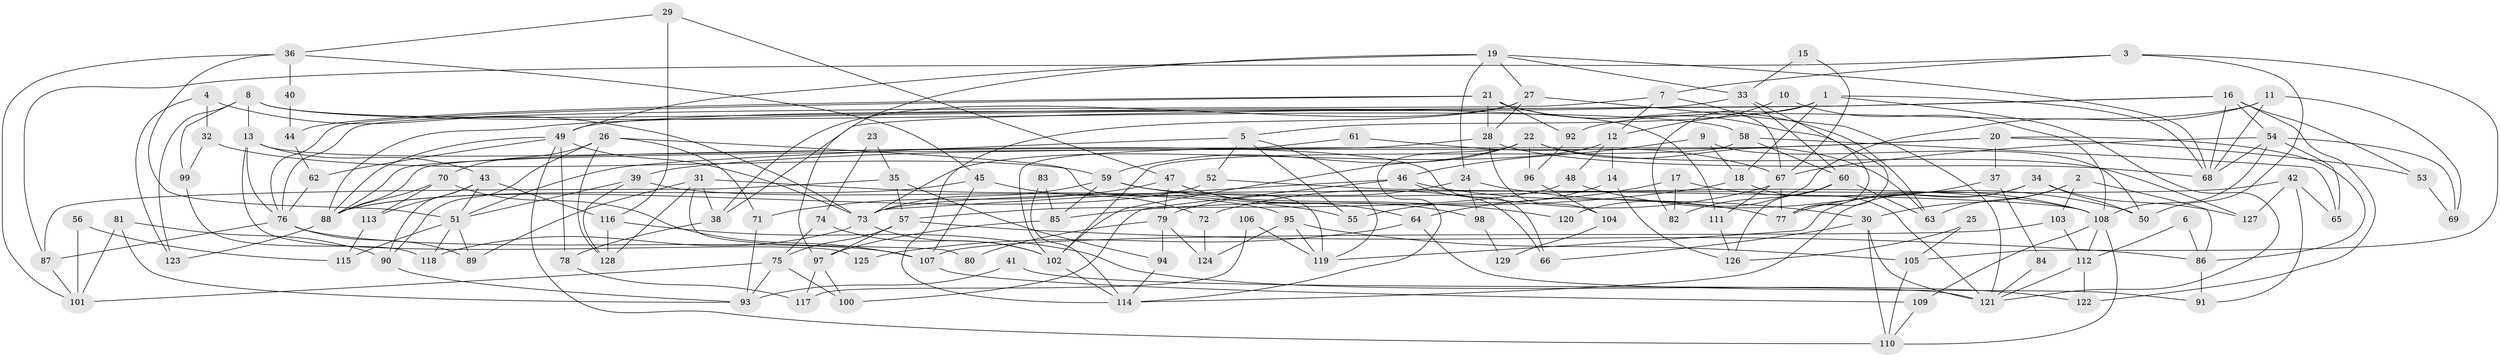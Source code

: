 // Generated by graph-tools (version 1.1) at 2025/35/03/09/25 02:35:53]
// undirected, 129 vertices, 258 edges
graph export_dot {
graph [start="1"]
  node [color=gray90,style=filled];
  1;
  2;
  3;
  4;
  5;
  6;
  7;
  8;
  9;
  10;
  11;
  12;
  13;
  14;
  15;
  16;
  17;
  18;
  19;
  20;
  21;
  22;
  23;
  24;
  25;
  26;
  27;
  28;
  29;
  30;
  31;
  32;
  33;
  34;
  35;
  36;
  37;
  38;
  39;
  40;
  41;
  42;
  43;
  44;
  45;
  46;
  47;
  48;
  49;
  50;
  51;
  52;
  53;
  54;
  55;
  56;
  57;
  58;
  59;
  60;
  61;
  62;
  63;
  64;
  65;
  66;
  67;
  68;
  69;
  70;
  71;
  72;
  73;
  74;
  75;
  76;
  77;
  78;
  79;
  80;
  81;
  82;
  83;
  84;
  85;
  86;
  87;
  88;
  89;
  90;
  91;
  92;
  93;
  94;
  95;
  96;
  97;
  98;
  99;
  100;
  101;
  102;
  103;
  104;
  105;
  106;
  107;
  108;
  109;
  110;
  111;
  112;
  113;
  114;
  115;
  116;
  117;
  118;
  119;
  120;
  121;
  122;
  123;
  124;
  125;
  126;
  127;
  128;
  129;
  1 -- 68;
  1 -- 18;
  1 -- 5;
  1 -- 82;
  1 -- 121;
  2 -- 103;
  2 -- 63;
  2 -- 30;
  2 -- 86;
  3 -- 7;
  3 -- 50;
  3 -- 87;
  3 -- 105;
  4 -- 32;
  4 -- 73;
  4 -- 123;
  5 -- 51;
  5 -- 52;
  5 -- 55;
  5 -- 119;
  6 -- 86;
  6 -- 112;
  7 -- 67;
  7 -- 76;
  7 -- 12;
  8 -- 13;
  8 -- 123;
  8 -- 58;
  8 -- 99;
  8 -- 111;
  9 -- 50;
  9 -- 18;
  9 -- 46;
  10 -- 108;
  10 -- 12;
  11 -- 69;
  11 -- 68;
  11 -- 92;
  11 -- 120;
  12 -- 73;
  12 -- 14;
  12 -- 48;
  13 -- 66;
  13 -- 43;
  13 -- 76;
  13 -- 125;
  14 -- 55;
  14 -- 126;
  15 -- 67;
  15 -- 33;
  16 -- 88;
  16 -- 54;
  16 -- 38;
  16 -- 53;
  16 -- 68;
  16 -- 122;
  17 -- 108;
  17 -- 82;
  17 -- 64;
  18 -- 121;
  18 -- 85;
  19 -- 33;
  19 -- 49;
  19 -- 24;
  19 -- 27;
  19 -- 68;
  19 -- 97;
  20 -- 86;
  20 -- 39;
  20 -- 37;
  20 -- 53;
  20 -- 88;
  21 -- 76;
  21 -- 77;
  21 -- 28;
  21 -- 44;
  21 -- 63;
  21 -- 92;
  22 -- 127;
  22 -- 114;
  22 -- 59;
  22 -- 63;
  22 -- 96;
  22 -- 102;
  23 -- 74;
  23 -- 35;
  24 -- 30;
  24 -- 79;
  24 -- 98;
  25 -- 105;
  25 -- 126;
  26 -- 128;
  26 -- 119;
  26 -- 70;
  26 -- 71;
  26 -- 90;
  27 -- 28;
  27 -- 38;
  27 -- 114;
  27 -- 121;
  28 -- 68;
  28 -- 88;
  28 -- 104;
  29 -- 36;
  29 -- 47;
  29 -- 116;
  30 -- 121;
  30 -- 66;
  30 -- 110;
  31 -- 38;
  31 -- 89;
  31 -- 55;
  31 -- 80;
  31 -- 128;
  32 -- 99;
  32 -- 59;
  33 -- 49;
  33 -- 60;
  33 -- 77;
  34 -- 119;
  34 -- 114;
  34 -- 50;
  34 -- 127;
  35 -- 87;
  35 -- 94;
  35 -- 57;
  36 -- 45;
  36 -- 101;
  36 -- 40;
  36 -- 51;
  37 -- 77;
  37 -- 84;
  38 -- 78;
  39 -- 128;
  39 -- 51;
  39 -- 95;
  40 -- 44;
  41 -- 93;
  41 -- 121;
  42 -- 73;
  42 -- 65;
  42 -- 91;
  42 -- 127;
  43 -- 116;
  43 -- 90;
  43 -- 51;
  43 -- 113;
  44 -- 62;
  45 -- 107;
  45 -- 88;
  45 -- 72;
  46 -- 77;
  46 -- 66;
  46 -- 73;
  46 -- 100;
  47 -- 79;
  47 -- 64;
  47 -- 71;
  47 -- 98;
  48 -- 57;
  48 -- 50;
  49 -- 110;
  49 -- 88;
  49 -- 62;
  49 -- 73;
  49 -- 78;
  51 -- 89;
  51 -- 115;
  51 -- 118;
  52 -- 88;
  52 -- 108;
  53 -- 69;
  54 -- 108;
  54 -- 68;
  54 -- 65;
  54 -- 67;
  54 -- 69;
  56 -- 115;
  56 -- 101;
  57 -- 75;
  57 -- 86;
  57 -- 97;
  58 -- 102;
  58 -- 60;
  58 -- 65;
  59 -- 73;
  59 -- 85;
  59 -- 108;
  59 -- 120;
  60 -- 63;
  60 -- 82;
  60 -- 126;
  61 -- 67;
  61 -- 102;
  62 -- 76;
  64 -- 91;
  64 -- 125;
  67 -- 111;
  67 -- 72;
  67 -- 77;
  70 -- 88;
  70 -- 107;
  70 -- 113;
  71 -- 93;
  72 -- 124;
  73 -- 102;
  73 -- 118;
  74 -- 102;
  74 -- 75;
  75 -- 100;
  75 -- 101;
  75 -- 93;
  76 -- 107;
  76 -- 87;
  76 -- 89;
  78 -- 117;
  79 -- 124;
  79 -- 80;
  79 -- 94;
  81 -- 93;
  81 -- 90;
  81 -- 101;
  83 -- 114;
  83 -- 85;
  84 -- 121;
  85 -- 97;
  86 -- 91;
  87 -- 101;
  88 -- 123;
  90 -- 93;
  92 -- 96;
  94 -- 114;
  95 -- 105;
  95 -- 119;
  95 -- 124;
  96 -- 104;
  97 -- 100;
  97 -- 117;
  98 -- 129;
  99 -- 118;
  102 -- 114;
  103 -- 112;
  103 -- 107;
  104 -- 129;
  105 -- 110;
  106 -- 119;
  106 -- 117;
  107 -- 109;
  108 -- 109;
  108 -- 110;
  108 -- 112;
  109 -- 110;
  111 -- 126;
  112 -- 121;
  112 -- 122;
  113 -- 115;
  116 -- 122;
  116 -- 128;
}
